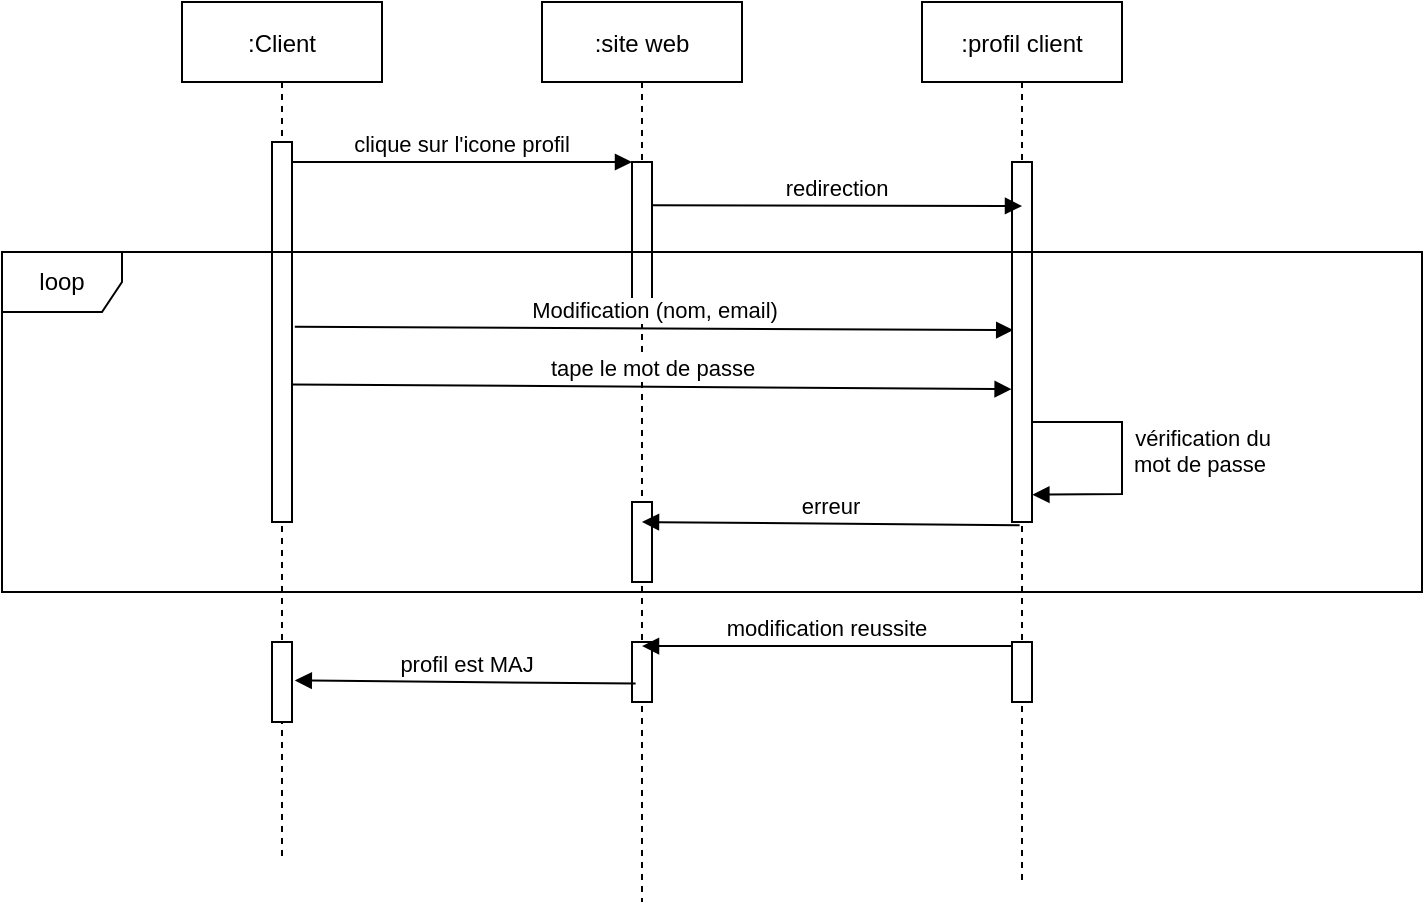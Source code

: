 <mxfile version="18.0.6" type="device"><diagram id="kgpKYQtTHZ0yAKxKKP6v" name="Page-1"><mxGraphModel dx="1278" dy="641" grid="1" gridSize="10" guides="1" tooltips="1" connect="1" arrows="1" fold="1" page="1" pageScale="1" pageWidth="850" pageHeight="1100" math="0" shadow="0"><root><mxCell id="0"/><mxCell id="1" parent="0"/><mxCell id="3nuBFxr9cyL0pnOWT2aG-1" value=":Client" style="shape=umlLifeline;perimeter=lifelinePerimeter;container=1;collapsible=0;recursiveResize=0;rounded=0;shadow=0;strokeWidth=1;" parent="1" vertex="1"><mxGeometry x="120" y="80" width="100" height="430" as="geometry"/></mxCell><mxCell id="3nuBFxr9cyL0pnOWT2aG-2" value="" style="points=[];perimeter=orthogonalPerimeter;rounded=0;shadow=0;strokeWidth=1;" parent="3nuBFxr9cyL0pnOWT2aG-1" vertex="1"><mxGeometry x="45" y="70" width="10" height="190" as="geometry"/></mxCell><mxCell id="uj0EFatqLkiXCIg3JyGy-16" value="" style="html=1;points=[];perimeter=orthogonalPerimeter;" vertex="1" parent="3nuBFxr9cyL0pnOWT2aG-1"><mxGeometry x="45" y="320" width="10" height="40" as="geometry"/></mxCell><mxCell id="3nuBFxr9cyL0pnOWT2aG-5" value=":site web" style="shape=umlLifeline;perimeter=lifelinePerimeter;container=1;collapsible=0;recursiveResize=0;rounded=0;shadow=0;strokeWidth=1;" parent="1" vertex="1"><mxGeometry x="300" y="80" width="100" height="450" as="geometry"/></mxCell><mxCell id="3nuBFxr9cyL0pnOWT2aG-6" value="" style="points=[];perimeter=orthogonalPerimeter;rounded=0;shadow=0;strokeWidth=1;" parent="3nuBFxr9cyL0pnOWT2aG-5" vertex="1"><mxGeometry x="45" y="80" width="10" height="70" as="geometry"/></mxCell><mxCell id="uj0EFatqLkiXCIg3JyGy-10" value="" style="html=1;points=[];perimeter=orthogonalPerimeter;" vertex="1" parent="3nuBFxr9cyL0pnOWT2aG-5"><mxGeometry x="45" y="250" width="10" height="40" as="geometry"/></mxCell><mxCell id="uj0EFatqLkiXCIg3JyGy-15" value="" style="html=1;points=[];perimeter=orthogonalPerimeter;" vertex="1" parent="3nuBFxr9cyL0pnOWT2aG-5"><mxGeometry x="45" y="320" width="10" height="30" as="geometry"/></mxCell><mxCell id="3nuBFxr9cyL0pnOWT2aG-8" value="clique sur l'icone profil" style="verticalAlign=bottom;endArrow=block;entryX=0;entryY=0;shadow=0;strokeWidth=1;" parent="1" source="3nuBFxr9cyL0pnOWT2aG-2" target="3nuBFxr9cyL0pnOWT2aG-6" edge="1"><mxGeometry relative="1" as="geometry"><mxPoint x="275" y="160" as="sourcePoint"/></mxGeometry></mxCell><mxCell id="uj0EFatqLkiXCIg3JyGy-4" value=":profil client" style="shape=umlLifeline;perimeter=lifelinePerimeter;container=1;collapsible=0;recursiveResize=0;rounded=0;shadow=0;strokeWidth=1;" vertex="1" parent="1"><mxGeometry x="490" y="80" width="100" height="440" as="geometry"/></mxCell><mxCell id="uj0EFatqLkiXCIg3JyGy-5" value="" style="points=[];perimeter=orthogonalPerimeter;rounded=0;shadow=0;strokeWidth=1;" vertex="1" parent="uj0EFatqLkiXCIg3JyGy-4"><mxGeometry x="45" y="80" width="10" height="180" as="geometry"/></mxCell><mxCell id="uj0EFatqLkiXCIg3JyGy-9" value="vérification du&lt;br&gt;mot de passe&amp;nbsp;" style="html=1;verticalAlign=bottom;endArrow=block;rounded=0;entryX=1.02;entryY=0.924;entryDx=0;entryDy=0;entryPerimeter=0;" edge="1" parent="uj0EFatqLkiXCIg3JyGy-4" target="uj0EFatqLkiXCIg3JyGy-5"><mxGeometry x="0.192" y="40" width="80" relative="1" as="geometry"><mxPoint x="55" y="210" as="sourcePoint"/><mxPoint x="140" y="210" as="targetPoint"/><Array as="points"><mxPoint x="100" y="210"/><mxPoint x="100" y="246"/></Array><mxPoint as="offset"/></mxGeometry></mxCell><mxCell id="uj0EFatqLkiXCIg3JyGy-13" value="" style="html=1;points=[];perimeter=orthogonalPerimeter;" vertex="1" parent="uj0EFatqLkiXCIg3JyGy-4"><mxGeometry x="45" y="320" width="10" height="30" as="geometry"/></mxCell><mxCell id="uj0EFatqLkiXCIg3JyGy-6" value="redirection" style="html=1;verticalAlign=bottom;endArrow=block;rounded=0;exitX=0.98;exitY=0.36;exitDx=0;exitDy=0;exitPerimeter=0;" edge="1" parent="1"><mxGeometry width="80" relative="1" as="geometry"><mxPoint x="354.8" y="181.6" as="sourcePoint"/><mxPoint x="540" y="182" as="targetPoint"/></mxGeometry></mxCell><mxCell id="uj0EFatqLkiXCIg3JyGy-7" value="Modification (nom, email)" style="html=1;verticalAlign=bottom;endArrow=block;rounded=0;exitX=1.14;exitY=0.486;exitDx=0;exitDy=0;exitPerimeter=0;entryX=0.06;entryY=0.467;entryDx=0;entryDy=0;entryPerimeter=0;" edge="1" parent="1" source="3nuBFxr9cyL0pnOWT2aG-2" target="uj0EFatqLkiXCIg3JyGy-5"><mxGeometry width="80" relative="1" as="geometry"><mxPoint x="200" y="240" as="sourcePoint"/><mxPoint x="280" y="240" as="targetPoint"/><mxPoint as="offset"/></mxGeometry></mxCell><mxCell id="uj0EFatqLkiXCIg3JyGy-8" value="tape le mot de passe" style="html=1;verticalAlign=bottom;endArrow=block;rounded=0;exitX=0.98;exitY=0.638;exitDx=0;exitDy=0;exitPerimeter=0;entryX=-0.02;entryY=0.631;entryDx=0;entryDy=0;entryPerimeter=0;" edge="1" parent="1" source="3nuBFxr9cyL0pnOWT2aG-2" target="uj0EFatqLkiXCIg3JyGy-5"><mxGeometry width="80" relative="1" as="geometry"><mxPoint x="260" y="270" as="sourcePoint"/><mxPoint x="340" y="270" as="targetPoint"/></mxGeometry></mxCell><mxCell id="uj0EFatqLkiXCIg3JyGy-11" value="erreur" style="html=1;verticalAlign=bottom;endArrow=block;rounded=0;exitX=0.38;exitY=1.009;exitDx=0;exitDy=0;exitPerimeter=0;" edge="1" parent="1" source="uj0EFatqLkiXCIg3JyGy-5"><mxGeometry width="80" relative="1" as="geometry"><mxPoint x="380" y="290" as="sourcePoint"/><mxPoint x="350" y="340" as="targetPoint"/></mxGeometry></mxCell><mxCell id="uj0EFatqLkiXCIg3JyGy-12" value="loop" style="shape=umlFrame;whiteSpace=wrap;html=1;" vertex="1" parent="1"><mxGeometry x="30" y="205" width="710" height="170" as="geometry"/></mxCell><mxCell id="uj0EFatqLkiXCIg3JyGy-14" value="modification reussite" style="html=1;verticalAlign=bottom;endArrow=block;rounded=0;exitX=-0.02;exitY=0.067;exitDx=0;exitDy=0;exitPerimeter=0;" edge="1" parent="1" source="uj0EFatqLkiXCIg3JyGy-13" target="3nuBFxr9cyL0pnOWT2aG-5"><mxGeometry width="80" relative="1" as="geometry"><mxPoint x="425" y="430" as="sourcePoint"/><mxPoint x="505" y="430" as="targetPoint"/></mxGeometry></mxCell><mxCell id="uj0EFatqLkiXCIg3JyGy-17" value="profil est MAJ" style="html=1;verticalAlign=bottom;endArrow=block;rounded=0;entryX=1.14;entryY=0.48;entryDx=0;entryDy=0;entryPerimeter=0;exitX=0.18;exitY=0.693;exitDx=0;exitDy=0;exitPerimeter=0;" edge="1" parent="1" source="uj0EFatqLkiXCIg3JyGy-15" target="uj0EFatqLkiXCIg3JyGy-16"><mxGeometry width="80" relative="1" as="geometry"><mxPoint x="350" y="419" as="sourcePoint"/><mxPoint x="330" y="420" as="targetPoint"/></mxGeometry></mxCell></root></mxGraphModel></diagram></mxfile>